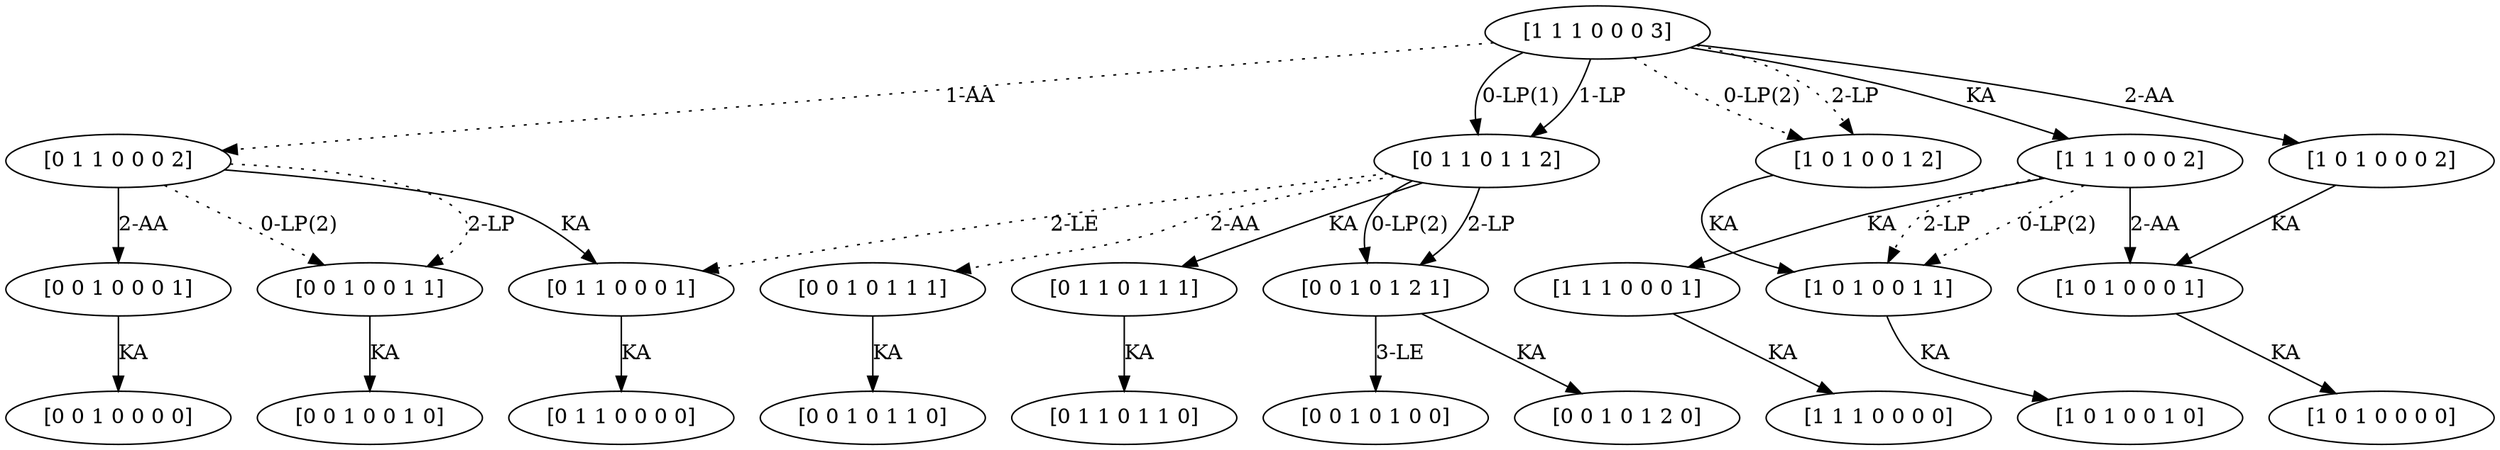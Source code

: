 digraph  {
	node [label="\N"];
	520	 [capacity="[0 1 1]",
		label="[0 1 1 0 1 1 0]",
		stock="[0 1 1]",
		time=0,
		value=0.0];
	521	 [capacity="[0 1 1]",
		label="[0 1 1 0 1 1 1]",
		stock="[0 1 1]",
		time=1,
		value=0.0];
	521 -> 520 [key=KA,
	goal="[0 1 1 0 1 1 0]",
	label=KA,
	modus=KA,
	revenue=0,
	time=1,
	weight=0,
	weight_goal=0.0];
522 [capacity="[0 1 1]",
	label="[0 1 1 0 1 1 2]",
	stock="[0 1 1]",
	time=2,
	value=1050.0];
522 -> 521 [key=KA,
goal="[0 1 1 0 1 1 1]",
label=KA,
modus=KA,
revenue=0,
time=2,
weight=0,
weight_goal=0.0];
537 [capacity="[0 1 1]",
label="[0 1 1 0 0 0 1]",
stock="[0 0 0]",
time=1,
value=0.0];
522 -> 537 [key="2-LE",
goal="[0 1 1 0 0 0 1]",
label="2-LE",
modus=LE,
revenue=0,
style=dotted,
time=2,
weight=0,
weight_goal=0.0];
733 [capacity="[0 0 1]",
label="[0 0 1 0 1 2 1]",
stock="[0 1 2]",
time=1,
value=1500.0];
522 -> 733 [key="2-LP",
goal="[0 0 1 0 1 2 1]",
label="2-LP",
modus=LP,
revenue=0,
time=2,
weight=1500.0,
weight_goal=1500.0];
522 -> 733 [key="0-LP(2)",
goal="[0 0 1 0 1 2 1]",
label="0-LP(2)",
modus=LP,
revenue=0,
time=2,
weight=1500.0,
weight_goal=1500.0];
737 [capacity="[0 0 1]",
label="[0 0 1 0 1 1 1]",
stock="[0 1 1]",
time=1,
value=0.0];
522 -> 737 [key="2-AA",
goal="[0 0 1 0 1 1 1]",
label="2-AA",
modus=AA,
revenue=0,
style=dotted,
time=2,
weight=0,
weight_goal=0.0];
536 [capacity="[0 1 1]",
label="[0 1 1 0 0 0 0]",
stock="[0 0 0]",
time=0,
value=0.0];
537 -> 536 [key=KA,
goal="[0 1 1 0 0 0 0]",
label=KA,
modus=KA,
revenue=0,
time=1,
weight=0,
weight_goal=0.0];
538 [capacity="[0 1 1]",
label="[0 1 1 0 0 0 2]",
stock="[0 0 0]",
time=2,
value=60.0];
538 -> 537 [key=KA,
goal="[0 1 1 0 0 0 1]",
label=KA,
modus=KA,
revenue=0,
time=2,
weight=0,
weight_goal=0.0];
749 [capacity="[0 0 1]",
label="[0 0 1 0 0 1 1]",
stock="[0 0 1]",
time=1,
value=0.0];
538 -> 749 [key="2-LP",
goal="[0 0 1 0 0 1 1]",
label="2-LP",
modus=LP,
revenue=0,
style=dotted,
time=2,
weight=0,
weight_goal=0.0];
538 -> 749 [key="0-LP(2)",
goal="[0 0 1 0 0 1 1]",
label="0-LP(2)",
modus=LP,
revenue=0,
style=dotted,
time=2,
weight=0,
weight_goal=0.0];
753 [capacity="[0 0 1]",
label="[0 0 1 0 0 0 1]",
stock="[0 0 0]",
time=1,
value=0.0];
538 -> 753 [key="2-AA",
goal="[0 0 1 0 0 0 1]",
label="2-AA",
modus=AA,
revenue=200,
time=2,
weight=200.0,
weight_goal=0.0];
316 [capacity="[1 0 1]",
label="[1 0 1 0 0 1 0]",
stock="[0 0 1]",
time=0,
value=0.0];
317 [capacity="[1 0 1]",
label="[1 0 1 0 0 1 1]",
stock="[0 0 1]",
time=1,
value=0.0];
317 -> 316 [key=KA,
goal="[1 0 1 0 0 1 0]",
label=KA,
modus=KA,
revenue=0,
time=1,
weight=0,
weight_goal=0.0];
318 [capacity="[1 0 1]",
label="[1 0 1 0 0 1 2]",
stock="[0 0 1]",
time=2,
value=0.0];
318 -> 317 [key=KA,
goal="[1 0 1 0 0 1 1]",
label=KA,
modus=KA,
revenue=0,
time=2,
weight=0,
weight_goal=0.0];
320 [capacity="[1 0 1]",
label="[1 0 1 0 0 0 0]",
stock="[0 0 0]",
time=0,
value=0.0];
321 [capacity="[1 0 1]",
label="[1 0 1 0 0 0 1]",
stock="[0 0 0]",
time=1,
value=0.0];
321 -> 320 [key=KA,
goal="[1 0 1 0 0 0 0]",
label=KA,
modus=KA,
revenue=0,
time=1,
weight=0,
weight_goal=0.0];
322 [capacity="[1 0 1]",
label="[1 0 1 0 0 0 2]",
stock="[0 0 0]",
time=2,
value=0.0];
322 -> 321 [key=KA,
goal="[1 0 1 0 0 0 1]",
label=KA,
modus=KA,
revenue=0,
time=2,
weight=0,
weight_goal=0.0];
732 [capacity="[0 0 1]",
label="[0 0 1 0 1 2 0]",
stock="[0 1 2]",
time=0,
value=0.0];
733 -> 732 [key=KA,
goal="[0 0 1 0 1 2 0]",
label=KA,
modus=KA,
revenue=0,
time=1,
weight=0,
weight_goal=0.0];
740 [capacity="[0 0 1]",
label="[0 0 1 0 1 0 0]",
stock="[0 1 0]",
time=0,
value=0.0];
733 -> 740 [key="3-LE",
goal="[0 0 1 0 1 0 0]",
label="3-LE",
modus=LE,
revenue=5000,
time=1,
weight=5000.0,
weight_goal=0.0];
736 [capacity="[0 0 1]",
label="[0 0 1 0 1 1 0]",
stock="[0 1 1]",
time=0,
value=0.0];
737 -> 736 [key=KA,
goal="[0 0 1 0 1 1 0]",
label=KA,
modus=KA,
revenue=0,
time=1,
weight=0,
weight_goal=0.0];
104 [capacity="[1 1 1]",
label="[1 1 1 0 0 0 0]",
stock="[0 0 0]",
time=0,
value=0.0];
105 [capacity="[1 1 1]",
label="[1 1 1 0 0 0 1]",
stock="[0 0 0]",
time=1,
value=0.0];
105 -> 104 [key=KA,
goal="[1 1 1 0 0 0 0]",
label=KA,
modus=KA,
revenue=0,
time=1,
weight=0,
weight_goal=0.0];
106 [capacity="[1 1 1]",
label="[1 1 1 0 0 0 2]",
stock="[0 0 0]",
time=2,
value=60.0];
106 -> 317 [key="2-LP",
goal="[1 0 1 0 0 1 1]",
label="2-LP",
modus=LP,
revenue=0,
style=dotted,
time=2,
weight=0,
weight_goal=0.0];
106 -> 317 [key="0-LP(2)",
goal="[1 0 1 0 0 1 1]",
label="0-LP(2)",
modus=LP,
revenue=0,
style=dotted,
time=2,
weight=0,
weight_goal=0.0];
106 -> 321 [key="2-AA",
goal="[1 0 1 0 0 0 1]",
label="2-AA",
modus=AA,
revenue=200,
time=2,
weight=200.0,
weight_goal=0.0];
106 -> 105 [key=KA,
goal="[1 1 1 0 0 0 1]",
label=KA,
modus=KA,
revenue=0,
time=2,
weight=0,
weight_goal=0.0];
107 [capacity="[1 1 1]",
label="[1 1 1 0 0 0 3]",
stock="[0 0 0]",
time=3,
value=498.0];
107 -> 522 [key="1-LP",
goal="[0 1 1 0 1 1 2]",
label="1-LP",
modus=LP,
revenue=0,
time=3,
weight=990.0,
weight_goal=1050.0];
107 -> 522 [key="0-LP(1)",
goal="[0 1 1 0 1 1 2]",
label="0-LP(1)",
modus=LP,
revenue=0,
time=3,
weight=990.0,
weight_goal=1050.0];
107 -> 538 [key="1-AA",
goal="[0 1 1 0 0 0 2]",
label="1-AA",
modus=AA,
revenue=0,
style=dotted,
time=3,
weight=0,
weight_goal=60.0];
107 -> 318 [key="2-LP",
goal="[1 0 1 0 0 1 2]",
label="2-LP",
modus=LP,
revenue=0,
style=dotted,
time=3,
weight=0,
weight_goal=0.0];
107 -> 318 [key="0-LP(2)",
goal="[1 0 1 0 0 1 2]",
label="0-LP(2)",
modus=LP,
revenue=0,
style=dotted,
time=3,
weight=0,
weight_goal=0.0];
107 -> 322 [key="2-AA",
goal="[1 0 1 0 0 0 2]",
label="2-AA",
modus=AA,
revenue=200,
time=3,
weight=140.0,
weight_goal=0.0];
107 -> 106 [key=KA,
goal="[1 1 1 0 0 0 2]",
label=KA,
modus=KA,
revenue=0,
time=3,
weight=0,
weight_goal=60.0];
748 [capacity="[0 0 1]",
label="[0 0 1 0 0 1 0]",
stock="[0 0 1]",
time=0,
value=0.0];
749 -> 748 [key=KA,
goal="[0 0 1 0 0 1 0]",
label=KA,
modus=KA,
revenue=0,
time=1,
weight=0,
weight_goal=0.0];
752 [capacity="[0 0 1]",
label="[0 0 1 0 0 0 0]",
stock="[0 0 0]",
time=0,
value=0.0];
753 -> 752 [key=KA,
goal="[0 0 1 0 0 0 0]",
label=KA,
modus=KA,
revenue=0,
time=1,
weight=0,
weight_goal=0.0];
}
